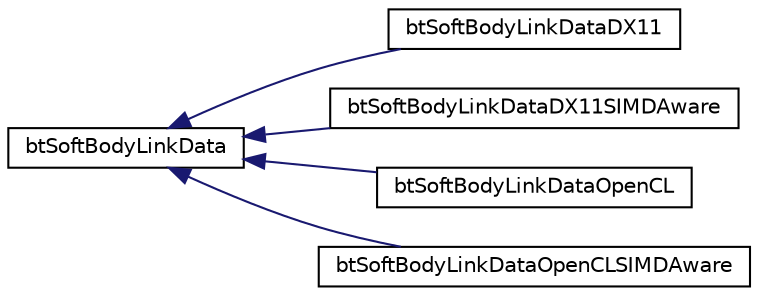 digraph "Graphical Class Hierarchy"
{
  edge [fontname="Helvetica",fontsize="10",labelfontname="Helvetica",labelfontsize="10"];
  node [fontname="Helvetica",fontsize="10",shape=record];
  rankdir="LR";
  Node1 [label="btSoftBodyLinkData",height=0.2,width=0.4,color="black", fillcolor="white", style="filled",URL="$classbt_soft_body_link_data.html"];
  Node1 -> Node2 [dir="back",color="midnightblue",fontsize="10",style="solid",fontname="Helvetica"];
  Node2 [label="btSoftBodyLinkDataDX11",height=0.2,width=0.4,color="black", fillcolor="white", style="filled",URL="$classbt_soft_body_link_data_d_x11.html"];
  Node1 -> Node3 [dir="back",color="midnightblue",fontsize="10",style="solid",fontname="Helvetica"];
  Node3 [label="btSoftBodyLinkDataDX11SIMDAware",height=0.2,width=0.4,color="black", fillcolor="white", style="filled",URL="$classbt_soft_body_link_data_d_x11_s_i_m_d_aware.html"];
  Node1 -> Node4 [dir="back",color="midnightblue",fontsize="10",style="solid",fontname="Helvetica"];
  Node4 [label="btSoftBodyLinkDataOpenCL",height=0.2,width=0.4,color="black", fillcolor="white", style="filled",URL="$classbt_soft_body_link_data_open_c_l.html"];
  Node1 -> Node5 [dir="back",color="midnightblue",fontsize="10",style="solid",fontname="Helvetica"];
  Node5 [label="btSoftBodyLinkDataOpenCLSIMDAware",height=0.2,width=0.4,color="black", fillcolor="white", style="filled",URL="$classbt_soft_body_link_data_open_c_l_s_i_m_d_aware.html"];
}
